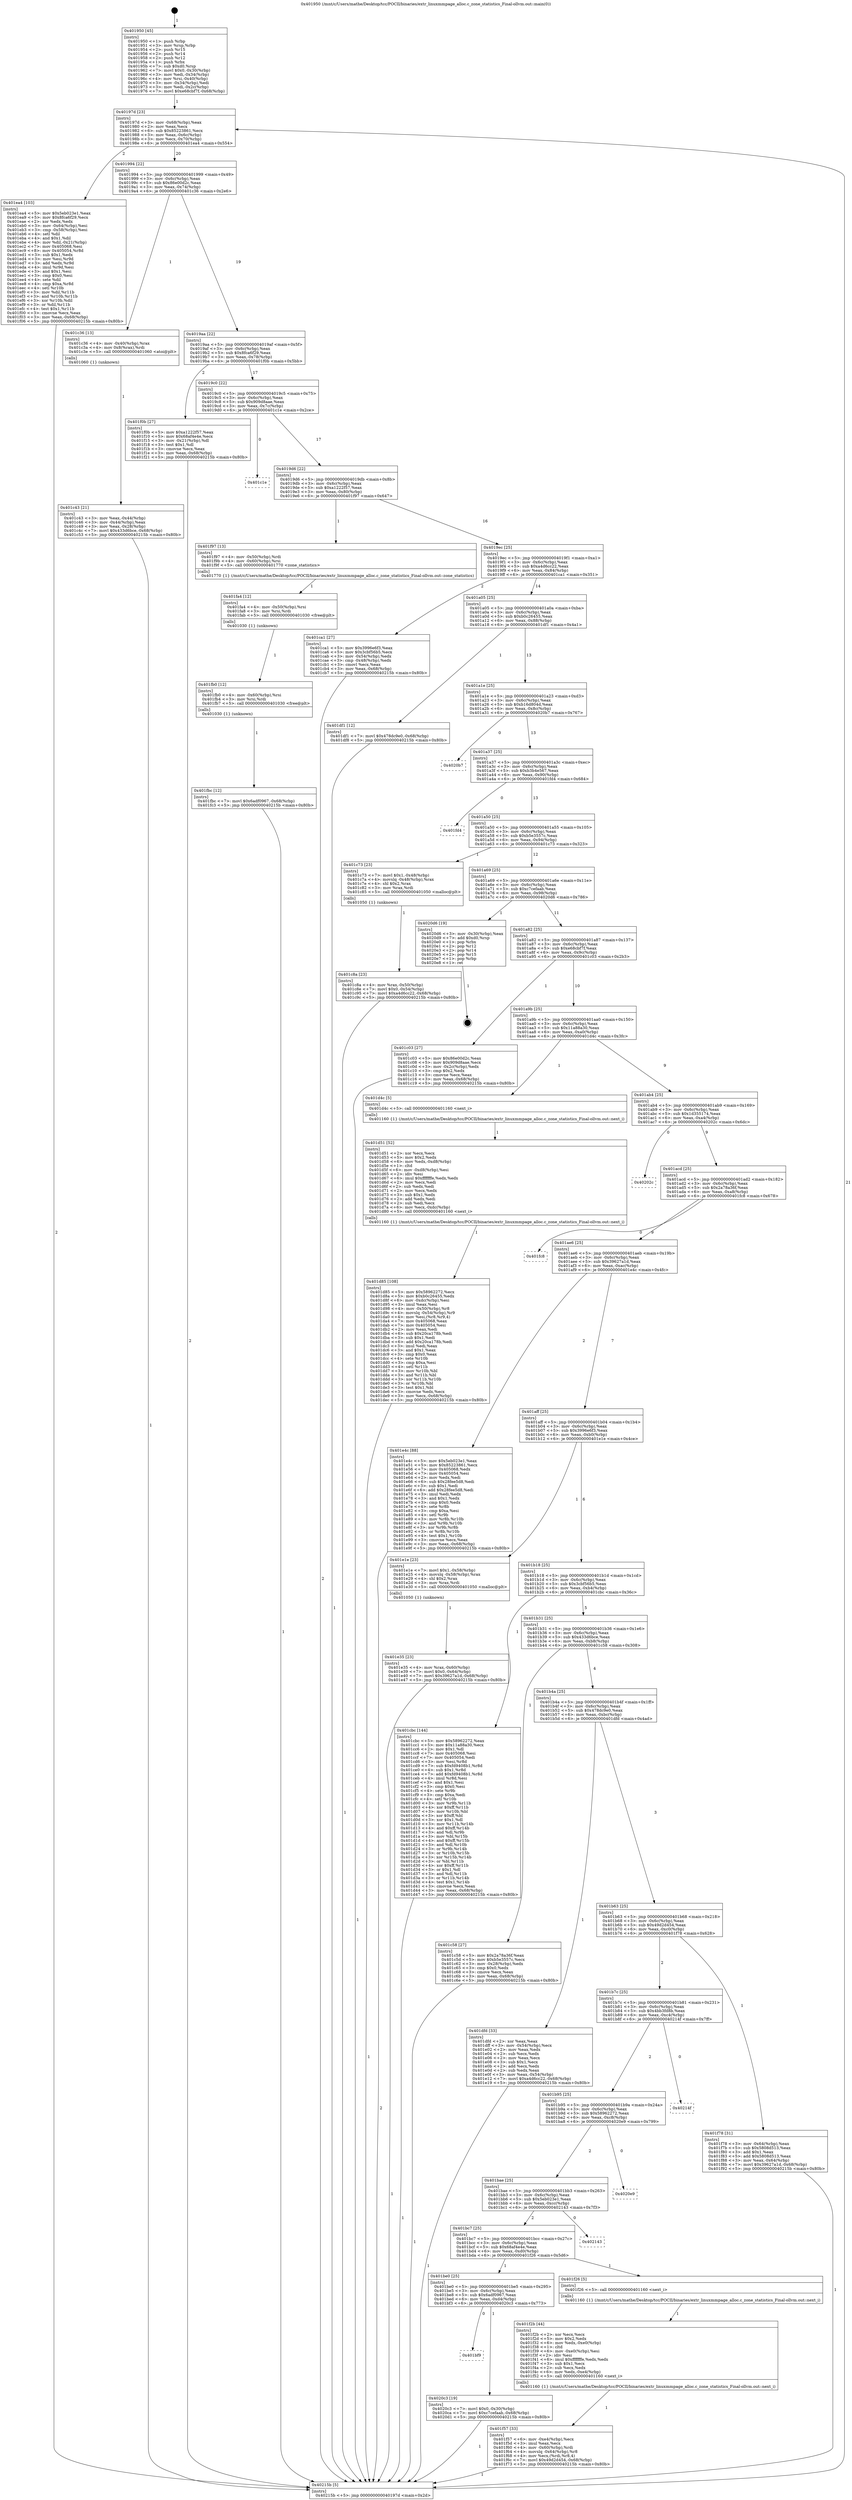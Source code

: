 digraph "0x401950" {
  label = "0x401950 (/mnt/c/Users/mathe/Desktop/tcc/POCII/binaries/extr_linuxmmpage_alloc.c_zone_statistics_Final-ollvm.out::main(0))"
  labelloc = "t"
  node[shape=record]

  Entry [label="",width=0.3,height=0.3,shape=circle,fillcolor=black,style=filled]
  "0x40197d" [label="{
     0x40197d [23]\l
     | [instrs]\l
     &nbsp;&nbsp;0x40197d \<+3\>: mov -0x68(%rbp),%eax\l
     &nbsp;&nbsp;0x401980 \<+2\>: mov %eax,%ecx\l
     &nbsp;&nbsp;0x401982 \<+6\>: sub $0x85223861,%ecx\l
     &nbsp;&nbsp;0x401988 \<+3\>: mov %eax,-0x6c(%rbp)\l
     &nbsp;&nbsp;0x40198b \<+3\>: mov %ecx,-0x70(%rbp)\l
     &nbsp;&nbsp;0x40198e \<+6\>: je 0000000000401ea4 \<main+0x554\>\l
  }"]
  "0x401ea4" [label="{
     0x401ea4 [103]\l
     | [instrs]\l
     &nbsp;&nbsp;0x401ea4 \<+5\>: mov $0x5eb023e1,%eax\l
     &nbsp;&nbsp;0x401ea9 \<+5\>: mov $0x8fca6f29,%ecx\l
     &nbsp;&nbsp;0x401eae \<+2\>: xor %edx,%edx\l
     &nbsp;&nbsp;0x401eb0 \<+3\>: mov -0x64(%rbp),%esi\l
     &nbsp;&nbsp;0x401eb3 \<+3\>: cmp -0x58(%rbp),%esi\l
     &nbsp;&nbsp;0x401eb6 \<+4\>: setl %dil\l
     &nbsp;&nbsp;0x401eba \<+4\>: and $0x1,%dil\l
     &nbsp;&nbsp;0x401ebe \<+4\>: mov %dil,-0x21(%rbp)\l
     &nbsp;&nbsp;0x401ec2 \<+7\>: mov 0x405068,%esi\l
     &nbsp;&nbsp;0x401ec9 \<+8\>: mov 0x405054,%r8d\l
     &nbsp;&nbsp;0x401ed1 \<+3\>: sub $0x1,%edx\l
     &nbsp;&nbsp;0x401ed4 \<+3\>: mov %esi,%r9d\l
     &nbsp;&nbsp;0x401ed7 \<+3\>: add %edx,%r9d\l
     &nbsp;&nbsp;0x401eda \<+4\>: imul %r9d,%esi\l
     &nbsp;&nbsp;0x401ede \<+3\>: and $0x1,%esi\l
     &nbsp;&nbsp;0x401ee1 \<+3\>: cmp $0x0,%esi\l
     &nbsp;&nbsp;0x401ee4 \<+4\>: sete %dil\l
     &nbsp;&nbsp;0x401ee8 \<+4\>: cmp $0xa,%r8d\l
     &nbsp;&nbsp;0x401eec \<+4\>: setl %r10b\l
     &nbsp;&nbsp;0x401ef0 \<+3\>: mov %dil,%r11b\l
     &nbsp;&nbsp;0x401ef3 \<+3\>: and %r10b,%r11b\l
     &nbsp;&nbsp;0x401ef6 \<+3\>: xor %r10b,%dil\l
     &nbsp;&nbsp;0x401ef9 \<+3\>: or %dil,%r11b\l
     &nbsp;&nbsp;0x401efc \<+4\>: test $0x1,%r11b\l
     &nbsp;&nbsp;0x401f00 \<+3\>: cmovne %ecx,%eax\l
     &nbsp;&nbsp;0x401f03 \<+3\>: mov %eax,-0x68(%rbp)\l
     &nbsp;&nbsp;0x401f06 \<+5\>: jmp 000000000040215b \<main+0x80b\>\l
  }"]
  "0x401994" [label="{
     0x401994 [22]\l
     | [instrs]\l
     &nbsp;&nbsp;0x401994 \<+5\>: jmp 0000000000401999 \<main+0x49\>\l
     &nbsp;&nbsp;0x401999 \<+3\>: mov -0x6c(%rbp),%eax\l
     &nbsp;&nbsp;0x40199c \<+5\>: sub $0x86e00d2c,%eax\l
     &nbsp;&nbsp;0x4019a1 \<+3\>: mov %eax,-0x74(%rbp)\l
     &nbsp;&nbsp;0x4019a4 \<+6\>: je 0000000000401c36 \<main+0x2e6\>\l
  }"]
  Exit [label="",width=0.3,height=0.3,shape=circle,fillcolor=black,style=filled,peripheries=2]
  "0x401c36" [label="{
     0x401c36 [13]\l
     | [instrs]\l
     &nbsp;&nbsp;0x401c36 \<+4\>: mov -0x40(%rbp),%rax\l
     &nbsp;&nbsp;0x401c3a \<+4\>: mov 0x8(%rax),%rdi\l
     &nbsp;&nbsp;0x401c3e \<+5\>: call 0000000000401060 \<atoi@plt\>\l
     | [calls]\l
     &nbsp;&nbsp;0x401060 \{1\} (unknown)\l
  }"]
  "0x4019aa" [label="{
     0x4019aa [22]\l
     | [instrs]\l
     &nbsp;&nbsp;0x4019aa \<+5\>: jmp 00000000004019af \<main+0x5f\>\l
     &nbsp;&nbsp;0x4019af \<+3\>: mov -0x6c(%rbp),%eax\l
     &nbsp;&nbsp;0x4019b2 \<+5\>: sub $0x8fca6f29,%eax\l
     &nbsp;&nbsp;0x4019b7 \<+3\>: mov %eax,-0x78(%rbp)\l
     &nbsp;&nbsp;0x4019ba \<+6\>: je 0000000000401f0b \<main+0x5bb\>\l
  }"]
  "0x401bf9" [label="{
     0x401bf9\l
  }", style=dashed]
  "0x401f0b" [label="{
     0x401f0b [27]\l
     | [instrs]\l
     &nbsp;&nbsp;0x401f0b \<+5\>: mov $0xa1222f57,%eax\l
     &nbsp;&nbsp;0x401f10 \<+5\>: mov $0x68af4e4e,%ecx\l
     &nbsp;&nbsp;0x401f15 \<+3\>: mov -0x21(%rbp),%dl\l
     &nbsp;&nbsp;0x401f18 \<+3\>: test $0x1,%dl\l
     &nbsp;&nbsp;0x401f1b \<+3\>: cmovne %ecx,%eax\l
     &nbsp;&nbsp;0x401f1e \<+3\>: mov %eax,-0x68(%rbp)\l
     &nbsp;&nbsp;0x401f21 \<+5\>: jmp 000000000040215b \<main+0x80b\>\l
  }"]
  "0x4019c0" [label="{
     0x4019c0 [22]\l
     | [instrs]\l
     &nbsp;&nbsp;0x4019c0 \<+5\>: jmp 00000000004019c5 \<main+0x75\>\l
     &nbsp;&nbsp;0x4019c5 \<+3\>: mov -0x6c(%rbp),%eax\l
     &nbsp;&nbsp;0x4019c8 \<+5\>: sub $0x909d8aae,%eax\l
     &nbsp;&nbsp;0x4019cd \<+3\>: mov %eax,-0x7c(%rbp)\l
     &nbsp;&nbsp;0x4019d0 \<+6\>: je 0000000000401c1e \<main+0x2ce\>\l
  }"]
  "0x4020c3" [label="{
     0x4020c3 [19]\l
     | [instrs]\l
     &nbsp;&nbsp;0x4020c3 \<+7\>: movl $0x0,-0x30(%rbp)\l
     &nbsp;&nbsp;0x4020ca \<+7\>: movl $0xc7cefaab,-0x68(%rbp)\l
     &nbsp;&nbsp;0x4020d1 \<+5\>: jmp 000000000040215b \<main+0x80b\>\l
  }"]
  "0x401c1e" [label="{
     0x401c1e\l
  }", style=dashed]
  "0x4019d6" [label="{
     0x4019d6 [22]\l
     | [instrs]\l
     &nbsp;&nbsp;0x4019d6 \<+5\>: jmp 00000000004019db \<main+0x8b\>\l
     &nbsp;&nbsp;0x4019db \<+3\>: mov -0x6c(%rbp),%eax\l
     &nbsp;&nbsp;0x4019de \<+5\>: sub $0xa1222f57,%eax\l
     &nbsp;&nbsp;0x4019e3 \<+3\>: mov %eax,-0x80(%rbp)\l
     &nbsp;&nbsp;0x4019e6 \<+6\>: je 0000000000401f97 \<main+0x647\>\l
  }"]
  "0x401fbc" [label="{
     0x401fbc [12]\l
     | [instrs]\l
     &nbsp;&nbsp;0x401fbc \<+7\>: movl $0x6adf0967,-0x68(%rbp)\l
     &nbsp;&nbsp;0x401fc3 \<+5\>: jmp 000000000040215b \<main+0x80b\>\l
  }"]
  "0x401f97" [label="{
     0x401f97 [13]\l
     | [instrs]\l
     &nbsp;&nbsp;0x401f97 \<+4\>: mov -0x50(%rbp),%rdi\l
     &nbsp;&nbsp;0x401f9b \<+4\>: mov -0x60(%rbp),%rsi\l
     &nbsp;&nbsp;0x401f9f \<+5\>: call 0000000000401770 \<zone_statistics\>\l
     | [calls]\l
     &nbsp;&nbsp;0x401770 \{1\} (/mnt/c/Users/mathe/Desktop/tcc/POCII/binaries/extr_linuxmmpage_alloc.c_zone_statistics_Final-ollvm.out::zone_statistics)\l
  }"]
  "0x4019ec" [label="{
     0x4019ec [25]\l
     | [instrs]\l
     &nbsp;&nbsp;0x4019ec \<+5\>: jmp 00000000004019f1 \<main+0xa1\>\l
     &nbsp;&nbsp;0x4019f1 \<+3\>: mov -0x6c(%rbp),%eax\l
     &nbsp;&nbsp;0x4019f4 \<+5\>: sub $0xa4d6cc22,%eax\l
     &nbsp;&nbsp;0x4019f9 \<+6\>: mov %eax,-0x84(%rbp)\l
     &nbsp;&nbsp;0x4019ff \<+6\>: je 0000000000401ca1 \<main+0x351\>\l
  }"]
  "0x401fb0" [label="{
     0x401fb0 [12]\l
     | [instrs]\l
     &nbsp;&nbsp;0x401fb0 \<+4\>: mov -0x60(%rbp),%rsi\l
     &nbsp;&nbsp;0x401fb4 \<+3\>: mov %rsi,%rdi\l
     &nbsp;&nbsp;0x401fb7 \<+5\>: call 0000000000401030 \<free@plt\>\l
     | [calls]\l
     &nbsp;&nbsp;0x401030 \{1\} (unknown)\l
  }"]
  "0x401ca1" [label="{
     0x401ca1 [27]\l
     | [instrs]\l
     &nbsp;&nbsp;0x401ca1 \<+5\>: mov $0x3996e6f3,%eax\l
     &nbsp;&nbsp;0x401ca6 \<+5\>: mov $0x3cbf56b5,%ecx\l
     &nbsp;&nbsp;0x401cab \<+3\>: mov -0x54(%rbp),%edx\l
     &nbsp;&nbsp;0x401cae \<+3\>: cmp -0x48(%rbp),%edx\l
     &nbsp;&nbsp;0x401cb1 \<+3\>: cmovl %ecx,%eax\l
     &nbsp;&nbsp;0x401cb4 \<+3\>: mov %eax,-0x68(%rbp)\l
     &nbsp;&nbsp;0x401cb7 \<+5\>: jmp 000000000040215b \<main+0x80b\>\l
  }"]
  "0x401a05" [label="{
     0x401a05 [25]\l
     | [instrs]\l
     &nbsp;&nbsp;0x401a05 \<+5\>: jmp 0000000000401a0a \<main+0xba\>\l
     &nbsp;&nbsp;0x401a0a \<+3\>: mov -0x6c(%rbp),%eax\l
     &nbsp;&nbsp;0x401a0d \<+5\>: sub $0xb0c26455,%eax\l
     &nbsp;&nbsp;0x401a12 \<+6\>: mov %eax,-0x88(%rbp)\l
     &nbsp;&nbsp;0x401a18 \<+6\>: je 0000000000401df1 \<main+0x4a1\>\l
  }"]
  "0x401fa4" [label="{
     0x401fa4 [12]\l
     | [instrs]\l
     &nbsp;&nbsp;0x401fa4 \<+4\>: mov -0x50(%rbp),%rsi\l
     &nbsp;&nbsp;0x401fa8 \<+3\>: mov %rsi,%rdi\l
     &nbsp;&nbsp;0x401fab \<+5\>: call 0000000000401030 \<free@plt\>\l
     | [calls]\l
     &nbsp;&nbsp;0x401030 \{1\} (unknown)\l
  }"]
  "0x401df1" [label="{
     0x401df1 [12]\l
     | [instrs]\l
     &nbsp;&nbsp;0x401df1 \<+7\>: movl $0x478dc9e0,-0x68(%rbp)\l
     &nbsp;&nbsp;0x401df8 \<+5\>: jmp 000000000040215b \<main+0x80b\>\l
  }"]
  "0x401a1e" [label="{
     0x401a1e [25]\l
     | [instrs]\l
     &nbsp;&nbsp;0x401a1e \<+5\>: jmp 0000000000401a23 \<main+0xd3\>\l
     &nbsp;&nbsp;0x401a23 \<+3\>: mov -0x6c(%rbp),%eax\l
     &nbsp;&nbsp;0x401a26 \<+5\>: sub $0xb16d804d,%eax\l
     &nbsp;&nbsp;0x401a2b \<+6\>: mov %eax,-0x8c(%rbp)\l
     &nbsp;&nbsp;0x401a31 \<+6\>: je 00000000004020b7 \<main+0x767\>\l
  }"]
  "0x401f57" [label="{
     0x401f57 [33]\l
     | [instrs]\l
     &nbsp;&nbsp;0x401f57 \<+6\>: mov -0xe4(%rbp),%ecx\l
     &nbsp;&nbsp;0x401f5d \<+3\>: imul %eax,%ecx\l
     &nbsp;&nbsp;0x401f60 \<+4\>: mov -0x60(%rbp),%rdi\l
     &nbsp;&nbsp;0x401f64 \<+4\>: movslq -0x64(%rbp),%r8\l
     &nbsp;&nbsp;0x401f68 \<+4\>: mov %ecx,(%rdi,%r8,4)\l
     &nbsp;&nbsp;0x401f6c \<+7\>: movl $0x49d2d454,-0x68(%rbp)\l
     &nbsp;&nbsp;0x401f73 \<+5\>: jmp 000000000040215b \<main+0x80b\>\l
  }"]
  "0x4020b7" [label="{
     0x4020b7\l
  }", style=dashed]
  "0x401a37" [label="{
     0x401a37 [25]\l
     | [instrs]\l
     &nbsp;&nbsp;0x401a37 \<+5\>: jmp 0000000000401a3c \<main+0xec\>\l
     &nbsp;&nbsp;0x401a3c \<+3\>: mov -0x6c(%rbp),%eax\l
     &nbsp;&nbsp;0x401a3f \<+5\>: sub $0xb3b4e567,%eax\l
     &nbsp;&nbsp;0x401a44 \<+6\>: mov %eax,-0x90(%rbp)\l
     &nbsp;&nbsp;0x401a4a \<+6\>: je 0000000000401fd4 \<main+0x684\>\l
  }"]
  "0x401f2b" [label="{
     0x401f2b [44]\l
     | [instrs]\l
     &nbsp;&nbsp;0x401f2b \<+2\>: xor %ecx,%ecx\l
     &nbsp;&nbsp;0x401f2d \<+5\>: mov $0x2,%edx\l
     &nbsp;&nbsp;0x401f32 \<+6\>: mov %edx,-0xe0(%rbp)\l
     &nbsp;&nbsp;0x401f38 \<+1\>: cltd\l
     &nbsp;&nbsp;0x401f39 \<+6\>: mov -0xe0(%rbp),%esi\l
     &nbsp;&nbsp;0x401f3f \<+2\>: idiv %esi\l
     &nbsp;&nbsp;0x401f41 \<+6\>: imul $0xfffffffe,%edx,%edx\l
     &nbsp;&nbsp;0x401f47 \<+3\>: sub $0x1,%ecx\l
     &nbsp;&nbsp;0x401f4a \<+2\>: sub %ecx,%edx\l
     &nbsp;&nbsp;0x401f4c \<+6\>: mov %edx,-0xe4(%rbp)\l
     &nbsp;&nbsp;0x401f52 \<+5\>: call 0000000000401160 \<next_i\>\l
     | [calls]\l
     &nbsp;&nbsp;0x401160 \{1\} (/mnt/c/Users/mathe/Desktop/tcc/POCII/binaries/extr_linuxmmpage_alloc.c_zone_statistics_Final-ollvm.out::next_i)\l
  }"]
  "0x401fd4" [label="{
     0x401fd4\l
  }", style=dashed]
  "0x401a50" [label="{
     0x401a50 [25]\l
     | [instrs]\l
     &nbsp;&nbsp;0x401a50 \<+5\>: jmp 0000000000401a55 \<main+0x105\>\l
     &nbsp;&nbsp;0x401a55 \<+3\>: mov -0x6c(%rbp),%eax\l
     &nbsp;&nbsp;0x401a58 \<+5\>: sub $0xb5e3557c,%eax\l
     &nbsp;&nbsp;0x401a5d \<+6\>: mov %eax,-0x94(%rbp)\l
     &nbsp;&nbsp;0x401a63 \<+6\>: je 0000000000401c73 \<main+0x323\>\l
  }"]
  "0x401be0" [label="{
     0x401be0 [25]\l
     | [instrs]\l
     &nbsp;&nbsp;0x401be0 \<+5\>: jmp 0000000000401be5 \<main+0x295\>\l
     &nbsp;&nbsp;0x401be5 \<+3\>: mov -0x6c(%rbp),%eax\l
     &nbsp;&nbsp;0x401be8 \<+5\>: sub $0x6adf0967,%eax\l
     &nbsp;&nbsp;0x401bed \<+6\>: mov %eax,-0xd4(%rbp)\l
     &nbsp;&nbsp;0x401bf3 \<+6\>: je 00000000004020c3 \<main+0x773\>\l
  }"]
  "0x401c73" [label="{
     0x401c73 [23]\l
     | [instrs]\l
     &nbsp;&nbsp;0x401c73 \<+7\>: movl $0x1,-0x48(%rbp)\l
     &nbsp;&nbsp;0x401c7a \<+4\>: movslq -0x48(%rbp),%rax\l
     &nbsp;&nbsp;0x401c7e \<+4\>: shl $0x2,%rax\l
     &nbsp;&nbsp;0x401c82 \<+3\>: mov %rax,%rdi\l
     &nbsp;&nbsp;0x401c85 \<+5\>: call 0000000000401050 \<malloc@plt\>\l
     | [calls]\l
     &nbsp;&nbsp;0x401050 \{1\} (unknown)\l
  }"]
  "0x401a69" [label="{
     0x401a69 [25]\l
     | [instrs]\l
     &nbsp;&nbsp;0x401a69 \<+5\>: jmp 0000000000401a6e \<main+0x11e\>\l
     &nbsp;&nbsp;0x401a6e \<+3\>: mov -0x6c(%rbp),%eax\l
     &nbsp;&nbsp;0x401a71 \<+5\>: sub $0xc7cefaab,%eax\l
     &nbsp;&nbsp;0x401a76 \<+6\>: mov %eax,-0x98(%rbp)\l
     &nbsp;&nbsp;0x401a7c \<+6\>: je 00000000004020d6 \<main+0x786\>\l
  }"]
  "0x401f26" [label="{
     0x401f26 [5]\l
     | [instrs]\l
     &nbsp;&nbsp;0x401f26 \<+5\>: call 0000000000401160 \<next_i\>\l
     | [calls]\l
     &nbsp;&nbsp;0x401160 \{1\} (/mnt/c/Users/mathe/Desktop/tcc/POCII/binaries/extr_linuxmmpage_alloc.c_zone_statistics_Final-ollvm.out::next_i)\l
  }"]
  "0x4020d6" [label="{
     0x4020d6 [19]\l
     | [instrs]\l
     &nbsp;&nbsp;0x4020d6 \<+3\>: mov -0x30(%rbp),%eax\l
     &nbsp;&nbsp;0x4020d9 \<+7\>: add $0xd0,%rsp\l
     &nbsp;&nbsp;0x4020e0 \<+1\>: pop %rbx\l
     &nbsp;&nbsp;0x4020e1 \<+2\>: pop %r12\l
     &nbsp;&nbsp;0x4020e3 \<+2\>: pop %r14\l
     &nbsp;&nbsp;0x4020e5 \<+2\>: pop %r15\l
     &nbsp;&nbsp;0x4020e7 \<+1\>: pop %rbp\l
     &nbsp;&nbsp;0x4020e8 \<+1\>: ret\l
  }"]
  "0x401a82" [label="{
     0x401a82 [25]\l
     | [instrs]\l
     &nbsp;&nbsp;0x401a82 \<+5\>: jmp 0000000000401a87 \<main+0x137\>\l
     &nbsp;&nbsp;0x401a87 \<+3\>: mov -0x6c(%rbp),%eax\l
     &nbsp;&nbsp;0x401a8a \<+5\>: sub $0xe68cbf7f,%eax\l
     &nbsp;&nbsp;0x401a8f \<+6\>: mov %eax,-0x9c(%rbp)\l
     &nbsp;&nbsp;0x401a95 \<+6\>: je 0000000000401c03 \<main+0x2b3\>\l
  }"]
  "0x401bc7" [label="{
     0x401bc7 [25]\l
     | [instrs]\l
     &nbsp;&nbsp;0x401bc7 \<+5\>: jmp 0000000000401bcc \<main+0x27c\>\l
     &nbsp;&nbsp;0x401bcc \<+3\>: mov -0x6c(%rbp),%eax\l
     &nbsp;&nbsp;0x401bcf \<+5\>: sub $0x68af4e4e,%eax\l
     &nbsp;&nbsp;0x401bd4 \<+6\>: mov %eax,-0xd0(%rbp)\l
     &nbsp;&nbsp;0x401bda \<+6\>: je 0000000000401f26 \<main+0x5d6\>\l
  }"]
  "0x401c03" [label="{
     0x401c03 [27]\l
     | [instrs]\l
     &nbsp;&nbsp;0x401c03 \<+5\>: mov $0x86e00d2c,%eax\l
     &nbsp;&nbsp;0x401c08 \<+5\>: mov $0x909d8aae,%ecx\l
     &nbsp;&nbsp;0x401c0d \<+3\>: mov -0x2c(%rbp),%edx\l
     &nbsp;&nbsp;0x401c10 \<+3\>: cmp $0x2,%edx\l
     &nbsp;&nbsp;0x401c13 \<+3\>: cmovne %ecx,%eax\l
     &nbsp;&nbsp;0x401c16 \<+3\>: mov %eax,-0x68(%rbp)\l
     &nbsp;&nbsp;0x401c19 \<+5\>: jmp 000000000040215b \<main+0x80b\>\l
  }"]
  "0x401a9b" [label="{
     0x401a9b [25]\l
     | [instrs]\l
     &nbsp;&nbsp;0x401a9b \<+5\>: jmp 0000000000401aa0 \<main+0x150\>\l
     &nbsp;&nbsp;0x401aa0 \<+3\>: mov -0x6c(%rbp),%eax\l
     &nbsp;&nbsp;0x401aa3 \<+5\>: sub $0x11a88a30,%eax\l
     &nbsp;&nbsp;0x401aa8 \<+6\>: mov %eax,-0xa0(%rbp)\l
     &nbsp;&nbsp;0x401aae \<+6\>: je 0000000000401d4c \<main+0x3fc\>\l
  }"]
  "0x40215b" [label="{
     0x40215b [5]\l
     | [instrs]\l
     &nbsp;&nbsp;0x40215b \<+5\>: jmp 000000000040197d \<main+0x2d\>\l
  }"]
  "0x401950" [label="{
     0x401950 [45]\l
     | [instrs]\l
     &nbsp;&nbsp;0x401950 \<+1\>: push %rbp\l
     &nbsp;&nbsp;0x401951 \<+3\>: mov %rsp,%rbp\l
     &nbsp;&nbsp;0x401954 \<+2\>: push %r15\l
     &nbsp;&nbsp;0x401956 \<+2\>: push %r14\l
     &nbsp;&nbsp;0x401958 \<+2\>: push %r12\l
     &nbsp;&nbsp;0x40195a \<+1\>: push %rbx\l
     &nbsp;&nbsp;0x40195b \<+7\>: sub $0xd0,%rsp\l
     &nbsp;&nbsp;0x401962 \<+7\>: movl $0x0,-0x30(%rbp)\l
     &nbsp;&nbsp;0x401969 \<+3\>: mov %edi,-0x34(%rbp)\l
     &nbsp;&nbsp;0x40196c \<+4\>: mov %rsi,-0x40(%rbp)\l
     &nbsp;&nbsp;0x401970 \<+3\>: mov -0x34(%rbp),%edi\l
     &nbsp;&nbsp;0x401973 \<+3\>: mov %edi,-0x2c(%rbp)\l
     &nbsp;&nbsp;0x401976 \<+7\>: movl $0xe68cbf7f,-0x68(%rbp)\l
  }"]
  "0x401c43" [label="{
     0x401c43 [21]\l
     | [instrs]\l
     &nbsp;&nbsp;0x401c43 \<+3\>: mov %eax,-0x44(%rbp)\l
     &nbsp;&nbsp;0x401c46 \<+3\>: mov -0x44(%rbp),%eax\l
     &nbsp;&nbsp;0x401c49 \<+3\>: mov %eax,-0x28(%rbp)\l
     &nbsp;&nbsp;0x401c4c \<+7\>: movl $0x433d6bce,-0x68(%rbp)\l
     &nbsp;&nbsp;0x401c53 \<+5\>: jmp 000000000040215b \<main+0x80b\>\l
  }"]
  "0x402143" [label="{
     0x402143\l
  }", style=dashed]
  "0x401d4c" [label="{
     0x401d4c [5]\l
     | [instrs]\l
     &nbsp;&nbsp;0x401d4c \<+5\>: call 0000000000401160 \<next_i\>\l
     | [calls]\l
     &nbsp;&nbsp;0x401160 \{1\} (/mnt/c/Users/mathe/Desktop/tcc/POCII/binaries/extr_linuxmmpage_alloc.c_zone_statistics_Final-ollvm.out::next_i)\l
  }"]
  "0x401ab4" [label="{
     0x401ab4 [25]\l
     | [instrs]\l
     &nbsp;&nbsp;0x401ab4 \<+5\>: jmp 0000000000401ab9 \<main+0x169\>\l
     &nbsp;&nbsp;0x401ab9 \<+3\>: mov -0x6c(%rbp),%eax\l
     &nbsp;&nbsp;0x401abc \<+5\>: sub $0x1d355174,%eax\l
     &nbsp;&nbsp;0x401ac1 \<+6\>: mov %eax,-0xa4(%rbp)\l
     &nbsp;&nbsp;0x401ac7 \<+6\>: je 000000000040202c \<main+0x6dc\>\l
  }"]
  "0x401bae" [label="{
     0x401bae [25]\l
     | [instrs]\l
     &nbsp;&nbsp;0x401bae \<+5\>: jmp 0000000000401bb3 \<main+0x263\>\l
     &nbsp;&nbsp;0x401bb3 \<+3\>: mov -0x6c(%rbp),%eax\l
     &nbsp;&nbsp;0x401bb6 \<+5\>: sub $0x5eb023e1,%eax\l
     &nbsp;&nbsp;0x401bbb \<+6\>: mov %eax,-0xcc(%rbp)\l
     &nbsp;&nbsp;0x401bc1 \<+6\>: je 0000000000402143 \<main+0x7f3\>\l
  }"]
  "0x40202c" [label="{
     0x40202c\l
  }", style=dashed]
  "0x401acd" [label="{
     0x401acd [25]\l
     | [instrs]\l
     &nbsp;&nbsp;0x401acd \<+5\>: jmp 0000000000401ad2 \<main+0x182\>\l
     &nbsp;&nbsp;0x401ad2 \<+3\>: mov -0x6c(%rbp),%eax\l
     &nbsp;&nbsp;0x401ad5 \<+5\>: sub $0x2a78a36f,%eax\l
     &nbsp;&nbsp;0x401ada \<+6\>: mov %eax,-0xa8(%rbp)\l
     &nbsp;&nbsp;0x401ae0 \<+6\>: je 0000000000401fc8 \<main+0x678\>\l
  }"]
  "0x4020e9" [label="{
     0x4020e9\l
  }", style=dashed]
  "0x401fc8" [label="{
     0x401fc8\l
  }", style=dashed]
  "0x401ae6" [label="{
     0x401ae6 [25]\l
     | [instrs]\l
     &nbsp;&nbsp;0x401ae6 \<+5\>: jmp 0000000000401aeb \<main+0x19b\>\l
     &nbsp;&nbsp;0x401aeb \<+3\>: mov -0x6c(%rbp),%eax\l
     &nbsp;&nbsp;0x401aee \<+5\>: sub $0x39627a1d,%eax\l
     &nbsp;&nbsp;0x401af3 \<+6\>: mov %eax,-0xac(%rbp)\l
     &nbsp;&nbsp;0x401af9 \<+6\>: je 0000000000401e4c \<main+0x4fc\>\l
  }"]
  "0x401b95" [label="{
     0x401b95 [25]\l
     | [instrs]\l
     &nbsp;&nbsp;0x401b95 \<+5\>: jmp 0000000000401b9a \<main+0x24a\>\l
     &nbsp;&nbsp;0x401b9a \<+3\>: mov -0x6c(%rbp),%eax\l
     &nbsp;&nbsp;0x401b9d \<+5\>: sub $0x58962272,%eax\l
     &nbsp;&nbsp;0x401ba2 \<+6\>: mov %eax,-0xc8(%rbp)\l
     &nbsp;&nbsp;0x401ba8 \<+6\>: je 00000000004020e9 \<main+0x799\>\l
  }"]
  "0x401e4c" [label="{
     0x401e4c [88]\l
     | [instrs]\l
     &nbsp;&nbsp;0x401e4c \<+5\>: mov $0x5eb023e1,%eax\l
     &nbsp;&nbsp;0x401e51 \<+5\>: mov $0x85223861,%ecx\l
     &nbsp;&nbsp;0x401e56 \<+7\>: mov 0x405068,%edx\l
     &nbsp;&nbsp;0x401e5d \<+7\>: mov 0x405054,%esi\l
     &nbsp;&nbsp;0x401e64 \<+2\>: mov %edx,%edi\l
     &nbsp;&nbsp;0x401e66 \<+6\>: sub $0x28fee5d8,%edi\l
     &nbsp;&nbsp;0x401e6c \<+3\>: sub $0x1,%edi\l
     &nbsp;&nbsp;0x401e6f \<+6\>: add $0x28fee5d8,%edi\l
     &nbsp;&nbsp;0x401e75 \<+3\>: imul %edi,%edx\l
     &nbsp;&nbsp;0x401e78 \<+3\>: and $0x1,%edx\l
     &nbsp;&nbsp;0x401e7b \<+3\>: cmp $0x0,%edx\l
     &nbsp;&nbsp;0x401e7e \<+4\>: sete %r8b\l
     &nbsp;&nbsp;0x401e82 \<+3\>: cmp $0xa,%esi\l
     &nbsp;&nbsp;0x401e85 \<+4\>: setl %r9b\l
     &nbsp;&nbsp;0x401e89 \<+3\>: mov %r8b,%r10b\l
     &nbsp;&nbsp;0x401e8c \<+3\>: and %r9b,%r10b\l
     &nbsp;&nbsp;0x401e8f \<+3\>: xor %r9b,%r8b\l
     &nbsp;&nbsp;0x401e92 \<+3\>: or %r8b,%r10b\l
     &nbsp;&nbsp;0x401e95 \<+4\>: test $0x1,%r10b\l
     &nbsp;&nbsp;0x401e99 \<+3\>: cmovne %ecx,%eax\l
     &nbsp;&nbsp;0x401e9c \<+3\>: mov %eax,-0x68(%rbp)\l
     &nbsp;&nbsp;0x401e9f \<+5\>: jmp 000000000040215b \<main+0x80b\>\l
  }"]
  "0x401aff" [label="{
     0x401aff [25]\l
     | [instrs]\l
     &nbsp;&nbsp;0x401aff \<+5\>: jmp 0000000000401b04 \<main+0x1b4\>\l
     &nbsp;&nbsp;0x401b04 \<+3\>: mov -0x6c(%rbp),%eax\l
     &nbsp;&nbsp;0x401b07 \<+5\>: sub $0x3996e6f3,%eax\l
     &nbsp;&nbsp;0x401b0c \<+6\>: mov %eax,-0xb0(%rbp)\l
     &nbsp;&nbsp;0x401b12 \<+6\>: je 0000000000401e1e \<main+0x4ce\>\l
  }"]
  "0x40214f" [label="{
     0x40214f\l
  }", style=dashed]
  "0x401e1e" [label="{
     0x401e1e [23]\l
     | [instrs]\l
     &nbsp;&nbsp;0x401e1e \<+7\>: movl $0x1,-0x58(%rbp)\l
     &nbsp;&nbsp;0x401e25 \<+4\>: movslq -0x58(%rbp),%rax\l
     &nbsp;&nbsp;0x401e29 \<+4\>: shl $0x2,%rax\l
     &nbsp;&nbsp;0x401e2d \<+3\>: mov %rax,%rdi\l
     &nbsp;&nbsp;0x401e30 \<+5\>: call 0000000000401050 \<malloc@plt\>\l
     | [calls]\l
     &nbsp;&nbsp;0x401050 \{1\} (unknown)\l
  }"]
  "0x401b18" [label="{
     0x401b18 [25]\l
     | [instrs]\l
     &nbsp;&nbsp;0x401b18 \<+5\>: jmp 0000000000401b1d \<main+0x1cd\>\l
     &nbsp;&nbsp;0x401b1d \<+3\>: mov -0x6c(%rbp),%eax\l
     &nbsp;&nbsp;0x401b20 \<+5\>: sub $0x3cbf56b5,%eax\l
     &nbsp;&nbsp;0x401b25 \<+6\>: mov %eax,-0xb4(%rbp)\l
     &nbsp;&nbsp;0x401b2b \<+6\>: je 0000000000401cbc \<main+0x36c\>\l
  }"]
  "0x401b7c" [label="{
     0x401b7c [25]\l
     | [instrs]\l
     &nbsp;&nbsp;0x401b7c \<+5\>: jmp 0000000000401b81 \<main+0x231\>\l
     &nbsp;&nbsp;0x401b81 \<+3\>: mov -0x6c(%rbp),%eax\l
     &nbsp;&nbsp;0x401b84 \<+5\>: sub $0x4bb3fd8b,%eax\l
     &nbsp;&nbsp;0x401b89 \<+6\>: mov %eax,-0xc4(%rbp)\l
     &nbsp;&nbsp;0x401b8f \<+6\>: je 000000000040214f \<main+0x7ff\>\l
  }"]
  "0x401cbc" [label="{
     0x401cbc [144]\l
     | [instrs]\l
     &nbsp;&nbsp;0x401cbc \<+5\>: mov $0x58962272,%eax\l
     &nbsp;&nbsp;0x401cc1 \<+5\>: mov $0x11a88a30,%ecx\l
     &nbsp;&nbsp;0x401cc6 \<+2\>: mov $0x1,%dl\l
     &nbsp;&nbsp;0x401cc8 \<+7\>: mov 0x405068,%esi\l
     &nbsp;&nbsp;0x401ccf \<+7\>: mov 0x405054,%edi\l
     &nbsp;&nbsp;0x401cd6 \<+3\>: mov %esi,%r8d\l
     &nbsp;&nbsp;0x401cd9 \<+7\>: sub $0xfd9408b1,%r8d\l
     &nbsp;&nbsp;0x401ce0 \<+4\>: sub $0x1,%r8d\l
     &nbsp;&nbsp;0x401ce4 \<+7\>: add $0xfd9408b1,%r8d\l
     &nbsp;&nbsp;0x401ceb \<+4\>: imul %r8d,%esi\l
     &nbsp;&nbsp;0x401cef \<+3\>: and $0x1,%esi\l
     &nbsp;&nbsp;0x401cf2 \<+3\>: cmp $0x0,%esi\l
     &nbsp;&nbsp;0x401cf5 \<+4\>: sete %r9b\l
     &nbsp;&nbsp;0x401cf9 \<+3\>: cmp $0xa,%edi\l
     &nbsp;&nbsp;0x401cfc \<+4\>: setl %r10b\l
     &nbsp;&nbsp;0x401d00 \<+3\>: mov %r9b,%r11b\l
     &nbsp;&nbsp;0x401d03 \<+4\>: xor $0xff,%r11b\l
     &nbsp;&nbsp;0x401d07 \<+3\>: mov %r10b,%bl\l
     &nbsp;&nbsp;0x401d0a \<+3\>: xor $0xff,%bl\l
     &nbsp;&nbsp;0x401d0d \<+3\>: xor $0x1,%dl\l
     &nbsp;&nbsp;0x401d10 \<+3\>: mov %r11b,%r14b\l
     &nbsp;&nbsp;0x401d13 \<+4\>: and $0xff,%r14b\l
     &nbsp;&nbsp;0x401d17 \<+3\>: and %dl,%r9b\l
     &nbsp;&nbsp;0x401d1a \<+3\>: mov %bl,%r15b\l
     &nbsp;&nbsp;0x401d1d \<+4\>: and $0xff,%r15b\l
     &nbsp;&nbsp;0x401d21 \<+3\>: and %dl,%r10b\l
     &nbsp;&nbsp;0x401d24 \<+3\>: or %r9b,%r14b\l
     &nbsp;&nbsp;0x401d27 \<+3\>: or %r10b,%r15b\l
     &nbsp;&nbsp;0x401d2a \<+3\>: xor %r15b,%r14b\l
     &nbsp;&nbsp;0x401d2d \<+3\>: or %bl,%r11b\l
     &nbsp;&nbsp;0x401d30 \<+4\>: xor $0xff,%r11b\l
     &nbsp;&nbsp;0x401d34 \<+3\>: or $0x1,%dl\l
     &nbsp;&nbsp;0x401d37 \<+3\>: and %dl,%r11b\l
     &nbsp;&nbsp;0x401d3a \<+3\>: or %r11b,%r14b\l
     &nbsp;&nbsp;0x401d3d \<+4\>: test $0x1,%r14b\l
     &nbsp;&nbsp;0x401d41 \<+3\>: cmovne %ecx,%eax\l
     &nbsp;&nbsp;0x401d44 \<+3\>: mov %eax,-0x68(%rbp)\l
     &nbsp;&nbsp;0x401d47 \<+5\>: jmp 000000000040215b \<main+0x80b\>\l
  }"]
  "0x401b31" [label="{
     0x401b31 [25]\l
     | [instrs]\l
     &nbsp;&nbsp;0x401b31 \<+5\>: jmp 0000000000401b36 \<main+0x1e6\>\l
     &nbsp;&nbsp;0x401b36 \<+3\>: mov -0x6c(%rbp),%eax\l
     &nbsp;&nbsp;0x401b39 \<+5\>: sub $0x433d6bce,%eax\l
     &nbsp;&nbsp;0x401b3e \<+6\>: mov %eax,-0xb8(%rbp)\l
     &nbsp;&nbsp;0x401b44 \<+6\>: je 0000000000401c58 \<main+0x308\>\l
  }"]
  "0x401f78" [label="{
     0x401f78 [31]\l
     | [instrs]\l
     &nbsp;&nbsp;0x401f78 \<+3\>: mov -0x64(%rbp),%eax\l
     &nbsp;&nbsp;0x401f7b \<+5\>: sub $0x5808d513,%eax\l
     &nbsp;&nbsp;0x401f80 \<+3\>: add $0x1,%eax\l
     &nbsp;&nbsp;0x401f83 \<+5\>: add $0x5808d513,%eax\l
     &nbsp;&nbsp;0x401f88 \<+3\>: mov %eax,-0x64(%rbp)\l
     &nbsp;&nbsp;0x401f8b \<+7\>: movl $0x39627a1d,-0x68(%rbp)\l
     &nbsp;&nbsp;0x401f92 \<+5\>: jmp 000000000040215b \<main+0x80b\>\l
  }"]
  "0x401c58" [label="{
     0x401c58 [27]\l
     | [instrs]\l
     &nbsp;&nbsp;0x401c58 \<+5\>: mov $0x2a78a36f,%eax\l
     &nbsp;&nbsp;0x401c5d \<+5\>: mov $0xb5e3557c,%ecx\l
     &nbsp;&nbsp;0x401c62 \<+3\>: mov -0x28(%rbp),%edx\l
     &nbsp;&nbsp;0x401c65 \<+3\>: cmp $0x0,%edx\l
     &nbsp;&nbsp;0x401c68 \<+3\>: cmove %ecx,%eax\l
     &nbsp;&nbsp;0x401c6b \<+3\>: mov %eax,-0x68(%rbp)\l
     &nbsp;&nbsp;0x401c6e \<+5\>: jmp 000000000040215b \<main+0x80b\>\l
  }"]
  "0x401b4a" [label="{
     0x401b4a [25]\l
     | [instrs]\l
     &nbsp;&nbsp;0x401b4a \<+5\>: jmp 0000000000401b4f \<main+0x1ff\>\l
     &nbsp;&nbsp;0x401b4f \<+3\>: mov -0x6c(%rbp),%eax\l
     &nbsp;&nbsp;0x401b52 \<+5\>: sub $0x478dc9e0,%eax\l
     &nbsp;&nbsp;0x401b57 \<+6\>: mov %eax,-0xbc(%rbp)\l
     &nbsp;&nbsp;0x401b5d \<+6\>: je 0000000000401dfd \<main+0x4ad\>\l
  }"]
  "0x401c8a" [label="{
     0x401c8a [23]\l
     | [instrs]\l
     &nbsp;&nbsp;0x401c8a \<+4\>: mov %rax,-0x50(%rbp)\l
     &nbsp;&nbsp;0x401c8e \<+7\>: movl $0x0,-0x54(%rbp)\l
     &nbsp;&nbsp;0x401c95 \<+7\>: movl $0xa4d6cc22,-0x68(%rbp)\l
     &nbsp;&nbsp;0x401c9c \<+5\>: jmp 000000000040215b \<main+0x80b\>\l
  }"]
  "0x401d51" [label="{
     0x401d51 [52]\l
     | [instrs]\l
     &nbsp;&nbsp;0x401d51 \<+2\>: xor %ecx,%ecx\l
     &nbsp;&nbsp;0x401d53 \<+5\>: mov $0x2,%edx\l
     &nbsp;&nbsp;0x401d58 \<+6\>: mov %edx,-0xd8(%rbp)\l
     &nbsp;&nbsp;0x401d5e \<+1\>: cltd\l
     &nbsp;&nbsp;0x401d5f \<+6\>: mov -0xd8(%rbp),%esi\l
     &nbsp;&nbsp;0x401d65 \<+2\>: idiv %esi\l
     &nbsp;&nbsp;0x401d67 \<+6\>: imul $0xfffffffe,%edx,%edx\l
     &nbsp;&nbsp;0x401d6d \<+2\>: mov %ecx,%edi\l
     &nbsp;&nbsp;0x401d6f \<+2\>: sub %edx,%edi\l
     &nbsp;&nbsp;0x401d71 \<+2\>: mov %ecx,%edx\l
     &nbsp;&nbsp;0x401d73 \<+3\>: sub $0x1,%edx\l
     &nbsp;&nbsp;0x401d76 \<+2\>: add %edx,%edi\l
     &nbsp;&nbsp;0x401d78 \<+2\>: sub %edi,%ecx\l
     &nbsp;&nbsp;0x401d7a \<+6\>: mov %ecx,-0xdc(%rbp)\l
     &nbsp;&nbsp;0x401d80 \<+5\>: call 0000000000401160 \<next_i\>\l
     | [calls]\l
     &nbsp;&nbsp;0x401160 \{1\} (/mnt/c/Users/mathe/Desktop/tcc/POCII/binaries/extr_linuxmmpage_alloc.c_zone_statistics_Final-ollvm.out::next_i)\l
  }"]
  "0x401d85" [label="{
     0x401d85 [108]\l
     | [instrs]\l
     &nbsp;&nbsp;0x401d85 \<+5\>: mov $0x58962272,%ecx\l
     &nbsp;&nbsp;0x401d8a \<+5\>: mov $0xb0c26455,%edx\l
     &nbsp;&nbsp;0x401d8f \<+6\>: mov -0xdc(%rbp),%esi\l
     &nbsp;&nbsp;0x401d95 \<+3\>: imul %eax,%esi\l
     &nbsp;&nbsp;0x401d98 \<+4\>: mov -0x50(%rbp),%r8\l
     &nbsp;&nbsp;0x401d9c \<+4\>: movslq -0x54(%rbp),%r9\l
     &nbsp;&nbsp;0x401da0 \<+4\>: mov %esi,(%r8,%r9,4)\l
     &nbsp;&nbsp;0x401da4 \<+7\>: mov 0x405068,%eax\l
     &nbsp;&nbsp;0x401dab \<+7\>: mov 0x405054,%esi\l
     &nbsp;&nbsp;0x401db2 \<+2\>: mov %eax,%edi\l
     &nbsp;&nbsp;0x401db4 \<+6\>: sub $0x20ca178b,%edi\l
     &nbsp;&nbsp;0x401dba \<+3\>: sub $0x1,%edi\l
     &nbsp;&nbsp;0x401dbd \<+6\>: add $0x20ca178b,%edi\l
     &nbsp;&nbsp;0x401dc3 \<+3\>: imul %edi,%eax\l
     &nbsp;&nbsp;0x401dc6 \<+3\>: and $0x1,%eax\l
     &nbsp;&nbsp;0x401dc9 \<+3\>: cmp $0x0,%eax\l
     &nbsp;&nbsp;0x401dcc \<+4\>: sete %r10b\l
     &nbsp;&nbsp;0x401dd0 \<+3\>: cmp $0xa,%esi\l
     &nbsp;&nbsp;0x401dd3 \<+4\>: setl %r11b\l
     &nbsp;&nbsp;0x401dd7 \<+3\>: mov %r10b,%bl\l
     &nbsp;&nbsp;0x401dda \<+3\>: and %r11b,%bl\l
     &nbsp;&nbsp;0x401ddd \<+3\>: xor %r11b,%r10b\l
     &nbsp;&nbsp;0x401de0 \<+3\>: or %r10b,%bl\l
     &nbsp;&nbsp;0x401de3 \<+3\>: test $0x1,%bl\l
     &nbsp;&nbsp;0x401de6 \<+3\>: cmovne %edx,%ecx\l
     &nbsp;&nbsp;0x401de9 \<+3\>: mov %ecx,-0x68(%rbp)\l
     &nbsp;&nbsp;0x401dec \<+5\>: jmp 000000000040215b \<main+0x80b\>\l
  }"]
  "0x401e35" [label="{
     0x401e35 [23]\l
     | [instrs]\l
     &nbsp;&nbsp;0x401e35 \<+4\>: mov %rax,-0x60(%rbp)\l
     &nbsp;&nbsp;0x401e39 \<+7\>: movl $0x0,-0x64(%rbp)\l
     &nbsp;&nbsp;0x401e40 \<+7\>: movl $0x39627a1d,-0x68(%rbp)\l
     &nbsp;&nbsp;0x401e47 \<+5\>: jmp 000000000040215b \<main+0x80b\>\l
  }"]
  "0x401dfd" [label="{
     0x401dfd [33]\l
     | [instrs]\l
     &nbsp;&nbsp;0x401dfd \<+2\>: xor %eax,%eax\l
     &nbsp;&nbsp;0x401dff \<+3\>: mov -0x54(%rbp),%ecx\l
     &nbsp;&nbsp;0x401e02 \<+2\>: mov %eax,%edx\l
     &nbsp;&nbsp;0x401e04 \<+2\>: sub %ecx,%edx\l
     &nbsp;&nbsp;0x401e06 \<+2\>: mov %eax,%ecx\l
     &nbsp;&nbsp;0x401e08 \<+3\>: sub $0x1,%ecx\l
     &nbsp;&nbsp;0x401e0b \<+2\>: add %ecx,%edx\l
     &nbsp;&nbsp;0x401e0d \<+2\>: sub %edx,%eax\l
     &nbsp;&nbsp;0x401e0f \<+3\>: mov %eax,-0x54(%rbp)\l
     &nbsp;&nbsp;0x401e12 \<+7\>: movl $0xa4d6cc22,-0x68(%rbp)\l
     &nbsp;&nbsp;0x401e19 \<+5\>: jmp 000000000040215b \<main+0x80b\>\l
  }"]
  "0x401b63" [label="{
     0x401b63 [25]\l
     | [instrs]\l
     &nbsp;&nbsp;0x401b63 \<+5\>: jmp 0000000000401b68 \<main+0x218\>\l
     &nbsp;&nbsp;0x401b68 \<+3\>: mov -0x6c(%rbp),%eax\l
     &nbsp;&nbsp;0x401b6b \<+5\>: sub $0x49d2d454,%eax\l
     &nbsp;&nbsp;0x401b70 \<+6\>: mov %eax,-0xc0(%rbp)\l
     &nbsp;&nbsp;0x401b76 \<+6\>: je 0000000000401f78 \<main+0x628\>\l
  }"]
  Entry -> "0x401950" [label=" 1"]
  "0x40197d" -> "0x401ea4" [label=" 2"]
  "0x40197d" -> "0x401994" [label=" 20"]
  "0x4020d6" -> Exit [label=" 1"]
  "0x401994" -> "0x401c36" [label=" 1"]
  "0x401994" -> "0x4019aa" [label=" 19"]
  "0x4020c3" -> "0x40215b" [label=" 1"]
  "0x4019aa" -> "0x401f0b" [label=" 2"]
  "0x4019aa" -> "0x4019c0" [label=" 17"]
  "0x401be0" -> "0x401bf9" [label=" 0"]
  "0x4019c0" -> "0x401c1e" [label=" 0"]
  "0x4019c0" -> "0x4019d6" [label=" 17"]
  "0x401be0" -> "0x4020c3" [label=" 1"]
  "0x4019d6" -> "0x401f97" [label=" 1"]
  "0x4019d6" -> "0x4019ec" [label=" 16"]
  "0x401fbc" -> "0x40215b" [label=" 1"]
  "0x4019ec" -> "0x401ca1" [label=" 2"]
  "0x4019ec" -> "0x401a05" [label=" 14"]
  "0x401fb0" -> "0x401fbc" [label=" 1"]
  "0x401a05" -> "0x401df1" [label=" 1"]
  "0x401a05" -> "0x401a1e" [label=" 13"]
  "0x401fa4" -> "0x401fb0" [label=" 1"]
  "0x401a1e" -> "0x4020b7" [label=" 0"]
  "0x401a1e" -> "0x401a37" [label=" 13"]
  "0x401f97" -> "0x401fa4" [label=" 1"]
  "0x401a37" -> "0x401fd4" [label=" 0"]
  "0x401a37" -> "0x401a50" [label=" 13"]
  "0x401f78" -> "0x40215b" [label=" 1"]
  "0x401a50" -> "0x401c73" [label=" 1"]
  "0x401a50" -> "0x401a69" [label=" 12"]
  "0x401f57" -> "0x40215b" [label=" 1"]
  "0x401a69" -> "0x4020d6" [label=" 1"]
  "0x401a69" -> "0x401a82" [label=" 11"]
  "0x401f2b" -> "0x401f57" [label=" 1"]
  "0x401a82" -> "0x401c03" [label=" 1"]
  "0x401a82" -> "0x401a9b" [label=" 10"]
  "0x401c03" -> "0x40215b" [label=" 1"]
  "0x401950" -> "0x40197d" [label=" 1"]
  "0x40215b" -> "0x40197d" [label=" 21"]
  "0x401c36" -> "0x401c43" [label=" 1"]
  "0x401c43" -> "0x40215b" [label=" 1"]
  "0x401bc7" -> "0x401be0" [label=" 1"]
  "0x401a9b" -> "0x401d4c" [label=" 1"]
  "0x401a9b" -> "0x401ab4" [label=" 9"]
  "0x401bc7" -> "0x401f26" [label=" 1"]
  "0x401ab4" -> "0x40202c" [label=" 0"]
  "0x401ab4" -> "0x401acd" [label=" 9"]
  "0x401bae" -> "0x401bc7" [label=" 2"]
  "0x401acd" -> "0x401fc8" [label=" 0"]
  "0x401acd" -> "0x401ae6" [label=" 9"]
  "0x401bae" -> "0x402143" [label=" 0"]
  "0x401ae6" -> "0x401e4c" [label=" 2"]
  "0x401ae6" -> "0x401aff" [label=" 7"]
  "0x401b95" -> "0x401bae" [label=" 2"]
  "0x401aff" -> "0x401e1e" [label=" 1"]
  "0x401aff" -> "0x401b18" [label=" 6"]
  "0x401b95" -> "0x4020e9" [label=" 0"]
  "0x401b18" -> "0x401cbc" [label=" 1"]
  "0x401b18" -> "0x401b31" [label=" 5"]
  "0x401b7c" -> "0x401b95" [label=" 2"]
  "0x401b31" -> "0x401c58" [label=" 1"]
  "0x401b31" -> "0x401b4a" [label=" 4"]
  "0x401c58" -> "0x40215b" [label=" 1"]
  "0x401c73" -> "0x401c8a" [label=" 1"]
  "0x401c8a" -> "0x40215b" [label=" 1"]
  "0x401ca1" -> "0x40215b" [label=" 2"]
  "0x401cbc" -> "0x40215b" [label=" 1"]
  "0x401d4c" -> "0x401d51" [label=" 1"]
  "0x401d51" -> "0x401d85" [label=" 1"]
  "0x401d85" -> "0x40215b" [label=" 1"]
  "0x401df1" -> "0x40215b" [label=" 1"]
  "0x401b7c" -> "0x40214f" [label=" 0"]
  "0x401b4a" -> "0x401dfd" [label=" 1"]
  "0x401b4a" -> "0x401b63" [label=" 3"]
  "0x401dfd" -> "0x40215b" [label=" 1"]
  "0x401e1e" -> "0x401e35" [label=" 1"]
  "0x401e35" -> "0x40215b" [label=" 1"]
  "0x401e4c" -> "0x40215b" [label=" 2"]
  "0x401ea4" -> "0x40215b" [label=" 2"]
  "0x401f0b" -> "0x40215b" [label=" 2"]
  "0x401f26" -> "0x401f2b" [label=" 1"]
  "0x401b63" -> "0x401f78" [label=" 1"]
  "0x401b63" -> "0x401b7c" [label=" 2"]
}
